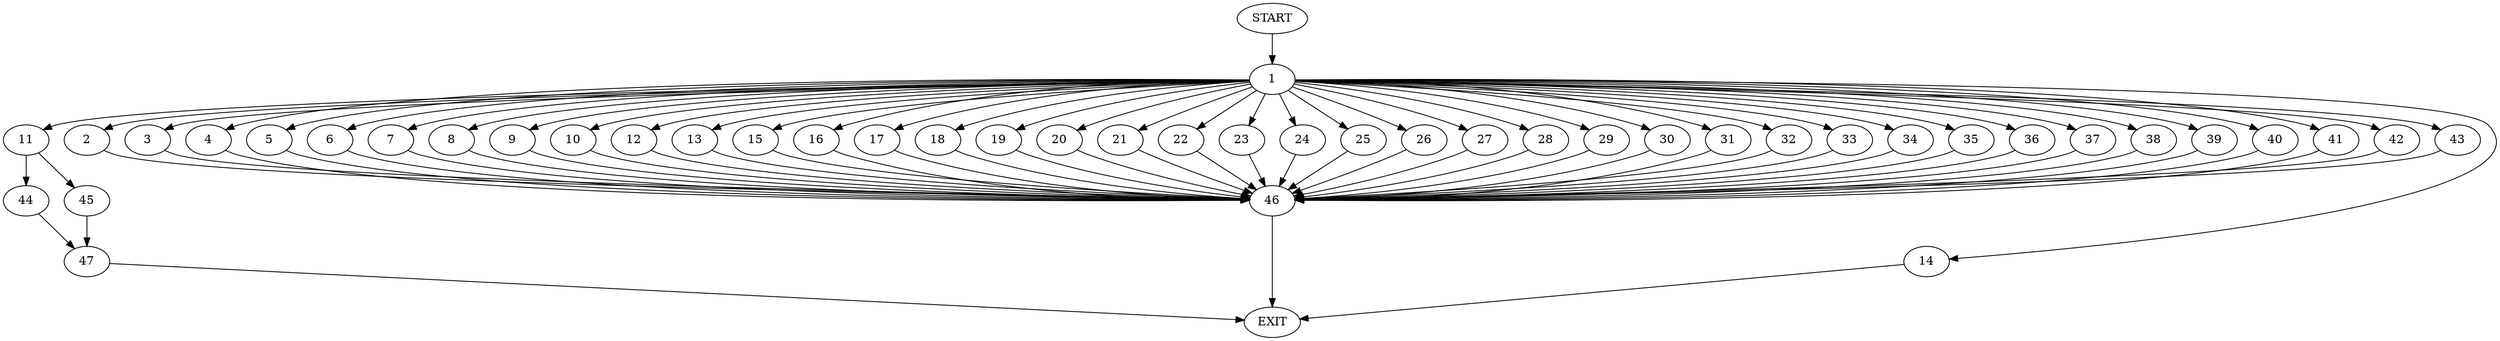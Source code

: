 digraph {
0 [label="START"]
48 [label="EXIT"]
0 -> 1
1 -> 2
1 -> 3
1 -> 4
1 -> 5
1 -> 6
1 -> 7
1 -> 8
1 -> 9
1 -> 10
1 -> 11
1 -> 12
1 -> 13
1 -> 14
1 -> 15
1 -> 16
1 -> 17
1 -> 18
1 -> 19
1 -> 20
1 -> 21
1 -> 22
1 -> 23
1 -> 24
1 -> 25
1 -> 26
1 -> 27
1 -> 28
1 -> 29
1 -> 30
1 -> 31
1 -> 32
1 -> 33
1 -> 34
1 -> 35
1 -> 36
1 -> 37
1 -> 38
1 -> 39
1 -> 40
1 -> 41
1 -> 42
1 -> 43
11 -> 44
11 -> 45
38 -> 46
39 -> 46
8 -> 46
9 -> 46
36 -> 46
19 -> 46
40 -> 46
30 -> 46
3 -> 46
16 -> 46
26 -> 46
7 -> 46
33 -> 46
42 -> 46
27 -> 46
43 -> 46
41 -> 46
20 -> 46
32 -> 46
37 -> 46
14 -> 48
15 -> 46
2 -> 46
10 -> 46
35 -> 46
12 -> 46
24 -> 46
4 -> 46
28 -> 46
21 -> 46
34 -> 46
5 -> 46
13 -> 46
22 -> 46
18 -> 46
31 -> 46
6 -> 46
25 -> 46
29 -> 46
17 -> 46
23 -> 46
45 -> 47
44 -> 47
47 -> 48
46 -> 48
}
